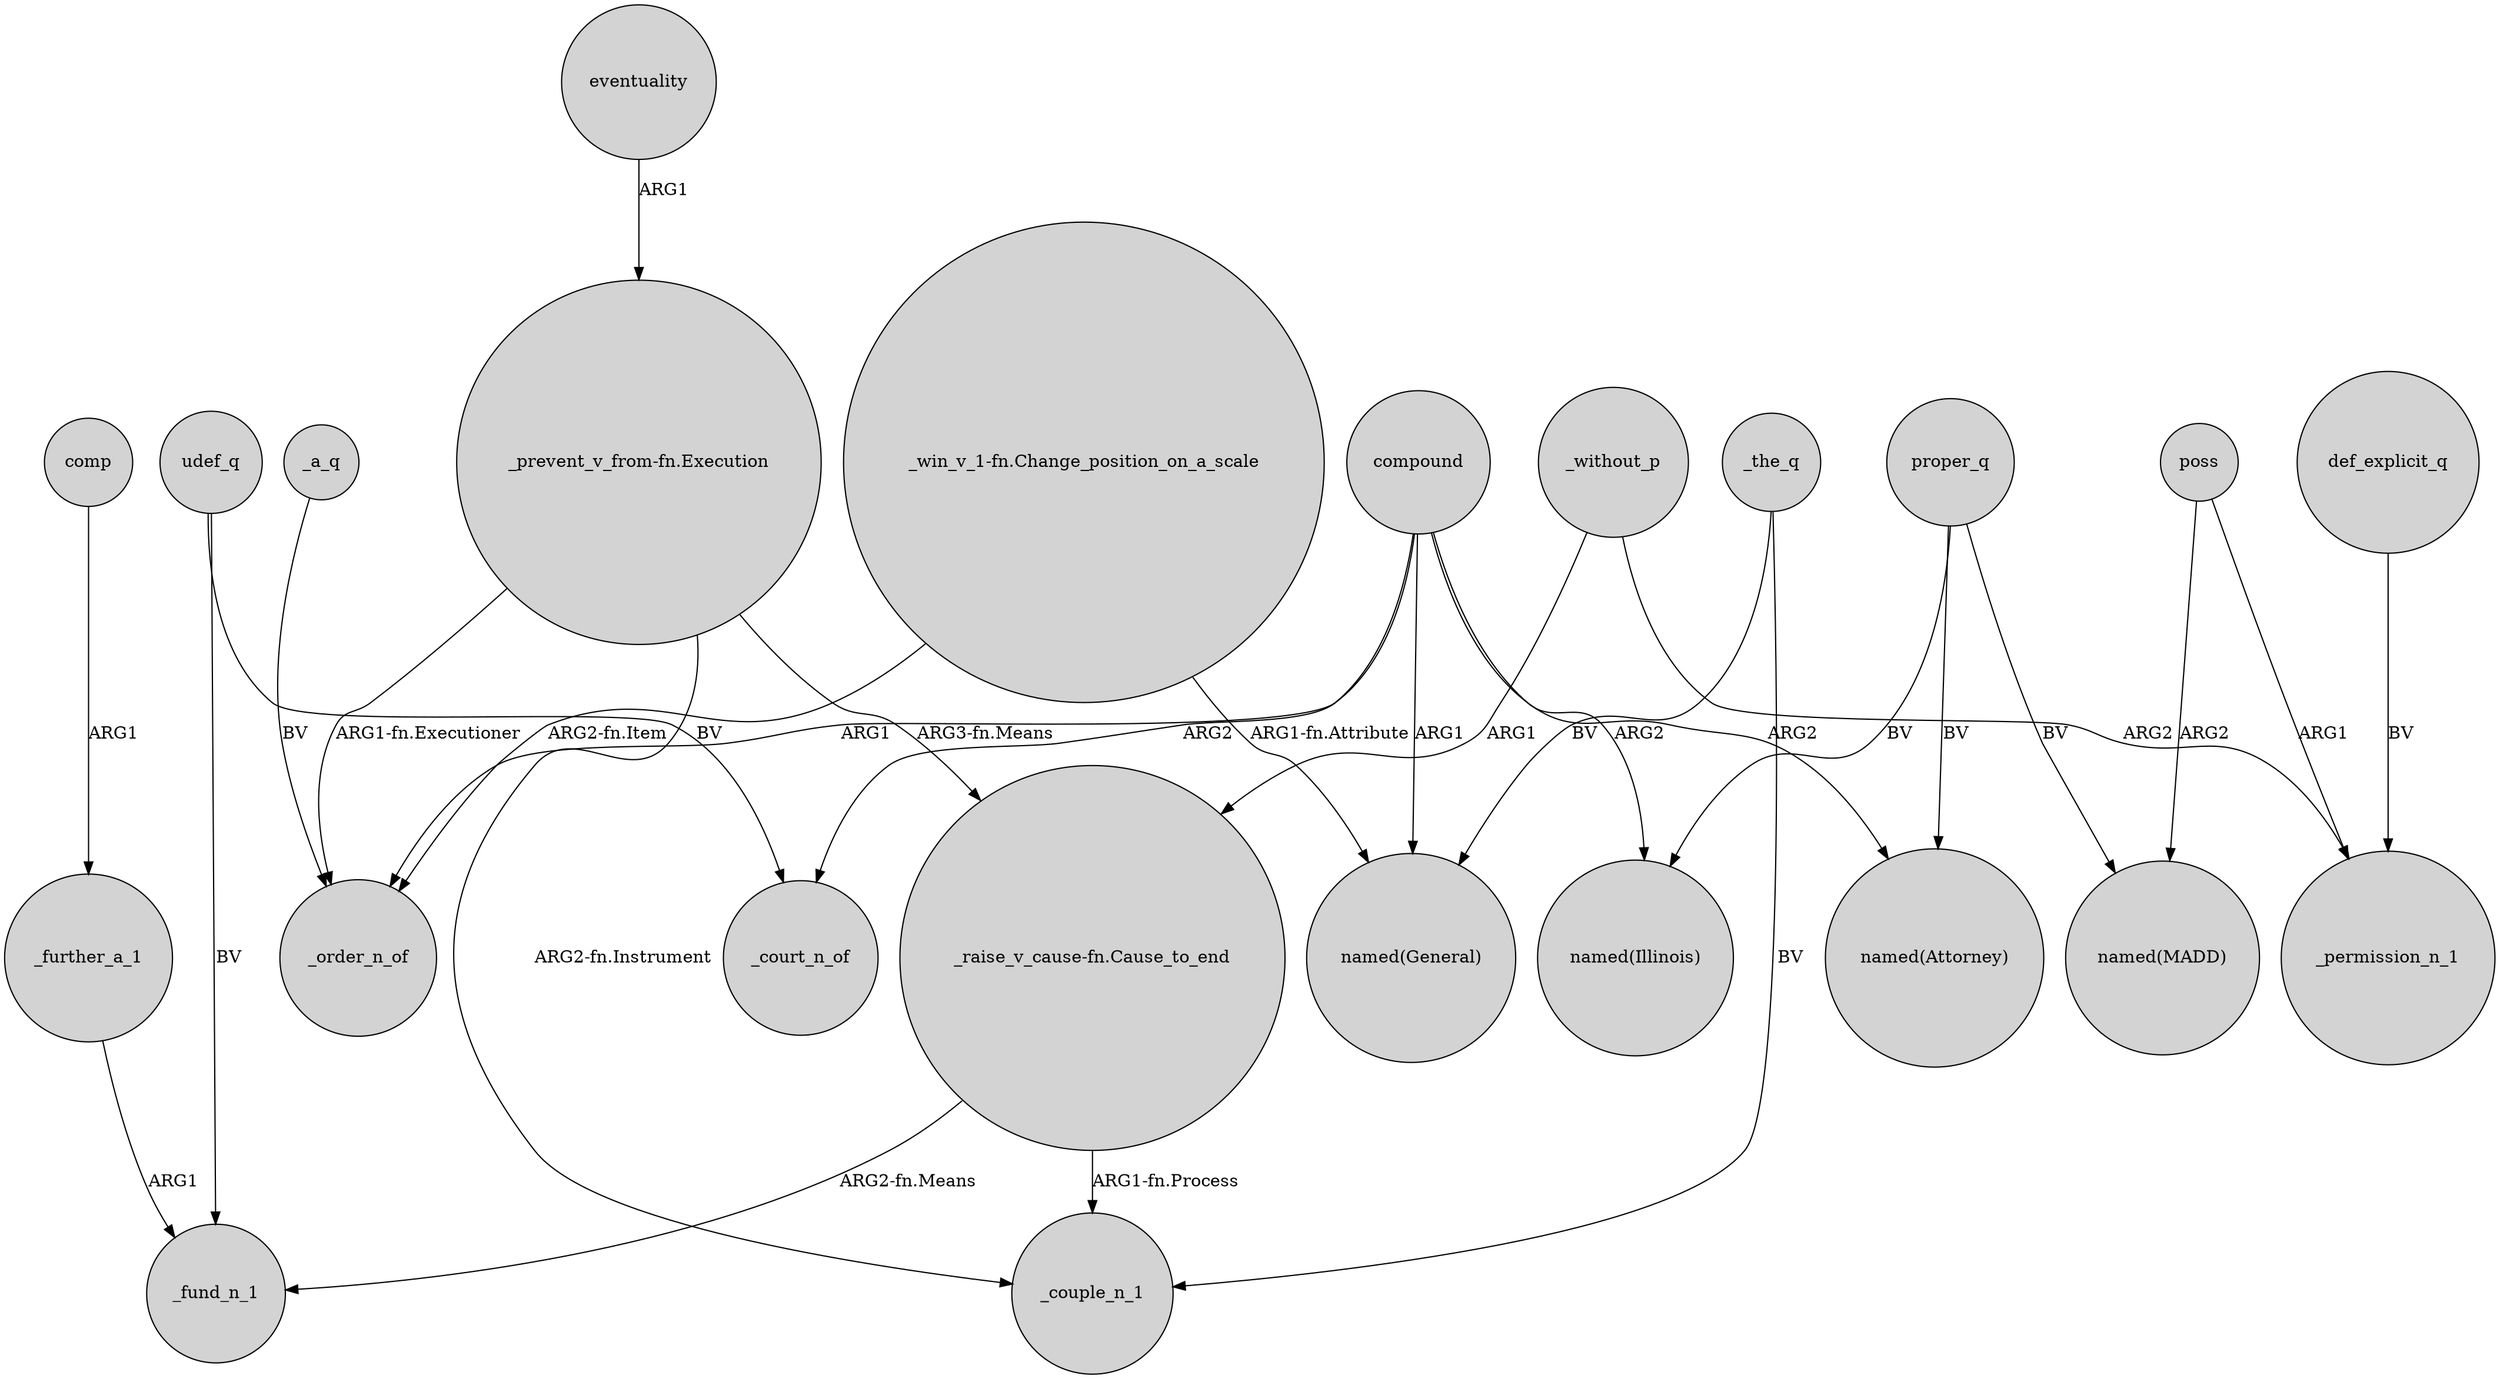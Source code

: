 digraph {
	node [shape=circle style=filled]
	compound -> _order_n_of [label=ARG1]
	_a_q -> _order_n_of [label=BV]
	poss -> "named(MADD)" [label=ARG2]
	proper_q -> "named(Illinois)" [label=BV]
	compound -> _court_n_of [label=ARG2]
	udef_q -> _fund_n_1 [label=BV]
	proper_q -> "named(Attorney)" [label=BV]
	poss -> _permission_n_1 [label=ARG1]
	"_raise_v_cause-fn.Cause_to_end" -> _couple_n_1 [label="ARG1-fn.Process"]
	_further_a_1 -> _fund_n_1 [label=ARG1]
	"_prevent_v_from-fn.Execution" -> _order_n_of [label="ARG1-fn.Executioner"]
	_the_q -> _couple_n_1 [label=BV]
	"_win_v_1-fn.Change_position_on_a_scale" -> _order_n_of [label="ARG2-fn.Item"]
	compound -> "named(Attorney)" [label=ARG2]
	"_prevent_v_from-fn.Execution" -> "_raise_v_cause-fn.Cause_to_end" [label="ARG3-fn.Means"]
	"_prevent_v_from-fn.Execution" -> _couple_n_1 [label="ARG2-fn.Instrument"]
	_without_p -> "_raise_v_cause-fn.Cause_to_end" [label=ARG1]
	"_win_v_1-fn.Change_position_on_a_scale" -> "named(General)" [label="ARG1-fn.Attribute"]
	"_raise_v_cause-fn.Cause_to_end" -> _fund_n_1 [label="ARG2-fn.Means"]
	udef_q -> _court_n_of [label=BV]
	comp -> _further_a_1 [label=ARG1]
	eventuality -> "_prevent_v_from-fn.Execution" [label=ARG1]
	compound -> "named(General)" [label=ARG1]
	_the_q -> "named(General)" [label=BV]
	proper_q -> "named(MADD)" [label=BV]
	_without_p -> _permission_n_1 [label=ARG2]
	compound -> "named(Illinois)" [label=ARG2]
	def_explicit_q -> _permission_n_1 [label=BV]
}

